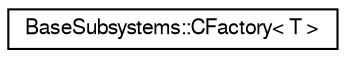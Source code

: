 digraph "Representación gráfica de la clase"
{
  edge [fontname="FreeSans",fontsize="10",labelfontname="FreeSans",labelfontsize="10"];
  node [fontname="FreeSans",fontsize="10",shape=record];
  rankdir="LR";
  Node1 [label="BaseSubsystems::CFactory\< T \>",height=0.2,width=0.4,color="black", fillcolor="white", style="filled",URL="$class_base_subsystems_1_1_c_factory.html",tooltip="Factorï¿œa parametrizada de objetos. "];
}
